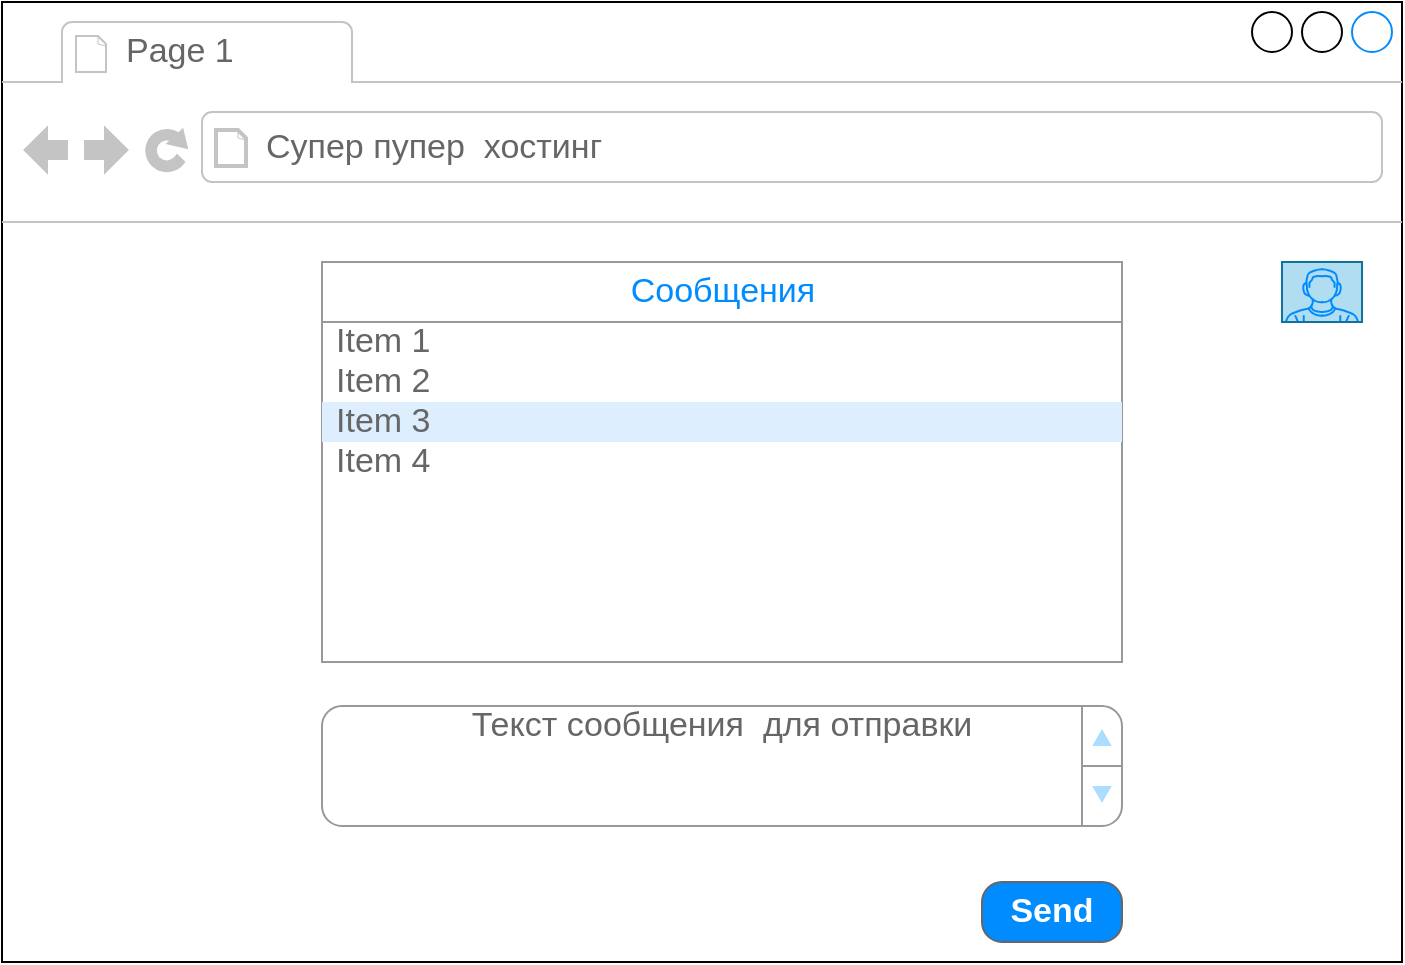 <mxfile version="14.6.6" type="embed"><diagram id="aeQoFszJkPAtGPrjeG0S" name="Page-1"><mxGraphModel dx="1367" dy="570" grid="1" gridSize="10" guides="1" tooltips="1" connect="1" arrows="1" fold="1" page="1" pageScale="1" pageWidth="850" pageHeight="1100" math="0" shadow="0"><root><mxCell id="0"/><mxCell id="1" parent="0"/><mxCell id="14" value="" style="strokeWidth=1;shadow=0;dashed=0;align=center;html=1;shape=mxgraph.mockup.containers.browserWindow;rSize=0;strokeColor2=#008cff;strokeColor3=#c4c4c4;mainText=,;recursiveResize=0;fillColor=none;" vertex="1" parent="1"><mxGeometry x="60" y="108" width="700" height="480" as="geometry"/></mxCell><mxCell id="15" value="Page 1" style="strokeWidth=1;shadow=0;dashed=0;align=center;html=1;shape=mxgraph.mockup.containers.anchor;fontSize=17;fontColor=#666666;align=left;" vertex="1" parent="14"><mxGeometry x="60" y="12" width="110" height="26" as="geometry"/></mxCell><mxCell id="16" value="Супер пупер&amp;nbsp; хостинг" style="strokeWidth=1;shadow=0;dashed=0;align=center;html=1;shape=mxgraph.mockup.containers.anchor;rSize=0;fontSize=17;fontColor=#666666;align=left;" vertex="1" parent="14"><mxGeometry x="130" y="60" width="250" height="26" as="geometry"/></mxCell><mxCell id="13" value="" style="verticalLabelPosition=bottom;shadow=0;dashed=0;align=center;html=1;verticalAlign=top;strokeWidth=1;shape=mxgraph.mockup.containers.userMale;strokeColor=#10739e;strokeColor2=#008cff;fillColor=#b1ddf0;" vertex="1" parent="14"><mxGeometry x="640" y="130" width="40" height="30" as="geometry"/></mxCell><mxCell id="18" value="Send" style="strokeWidth=1;shadow=0;dashed=0;align=center;html=1;shape=mxgraph.mockup.buttons.button;strokeColor=#666666;fontColor=#ffffff;mainText=;buttonStyle=round;fontSize=17;fontStyle=1;fillColor=#008cff;whiteSpace=wrap;" vertex="1" parent="14"><mxGeometry x="490" y="440" width="70" height="30" as="geometry"/></mxCell><mxCell id="20" value="" style="strokeWidth=1;shadow=0;dashed=0;align=center;html=1;shape=mxgraph.mockup.forms.rrect;rSize=0;strokeColor=#999999;fillColor=#ffffff;" vertex="1" parent="14"><mxGeometry x="160" y="130" width="400" height="200" as="geometry"/></mxCell><mxCell id="21" value="Сообщения" style="strokeWidth=1;shadow=0;dashed=0;align=center;html=1;shape=mxgraph.mockup.forms.rrect;rSize=0;strokeColor=#999999;fontColor=#008cff;fontSize=17;fillColor=#ffffff;resizeWidth=1;" vertex="1" parent="20"><mxGeometry width="400" height="30" relative="1" as="geometry"/></mxCell><mxCell id="22" value="Item 1" style="strokeWidth=1;shadow=0;dashed=0;align=center;html=1;shape=mxgraph.mockup.forms.anchor;fontSize=17;fontColor=#666666;align=left;spacingLeft=5;resizeWidth=1;" vertex="1" parent="20"><mxGeometry width="400" height="20" relative="1" as="geometry"><mxPoint y="30" as="offset"/></mxGeometry></mxCell><mxCell id="23" value="Item 2" style="strokeWidth=1;shadow=0;dashed=0;align=center;html=1;shape=mxgraph.mockup.forms.anchor;fontSize=17;fontColor=#666666;align=left;spacingLeft=5;resizeWidth=1;" vertex="1" parent="20"><mxGeometry width="400" height="20" relative="1" as="geometry"><mxPoint y="50" as="offset"/></mxGeometry></mxCell><mxCell id="24" value="Item 3" style="strokeWidth=1;shadow=0;dashed=0;align=center;html=1;shape=mxgraph.mockup.forms.rrect;rSize=0;fontSize=17;fontColor=#666666;align=left;spacingLeft=5;fillColor=#ddeeff;strokeColor=none;resizeWidth=1;" vertex="1" parent="20"><mxGeometry width="400" height="20" relative="1" as="geometry"><mxPoint y="70" as="offset"/></mxGeometry></mxCell><mxCell id="25" value="Item 4" style="strokeWidth=1;shadow=0;dashed=0;align=center;html=1;shape=mxgraph.mockup.forms.anchor;fontSize=17;fontColor=#666666;align=left;spacingLeft=5;resizeWidth=1;" vertex="1" parent="20"><mxGeometry width="400" height="20" relative="1" as="geometry"><mxPoint y="90" as="offset"/></mxGeometry></mxCell><mxCell id="26" value="Текст сообщения&amp;nbsp; для отправки" style="strokeWidth=1;shadow=0;dashed=0;align=center;html=1;shape=mxgraph.mockup.forms.spinner;strokeColor=#999999;spinLayout=right;spinStyle=normal;adjStyle=triangle;fillColor=#aaddff;fontSize=17;fontColor=#666666;mainText=;html=1;overflow=fill;" vertex="1" parent="14"><mxGeometry x="160" y="352" width="400" height="60" as="geometry"/></mxCell></root></mxGraphModel></diagram></mxfile>